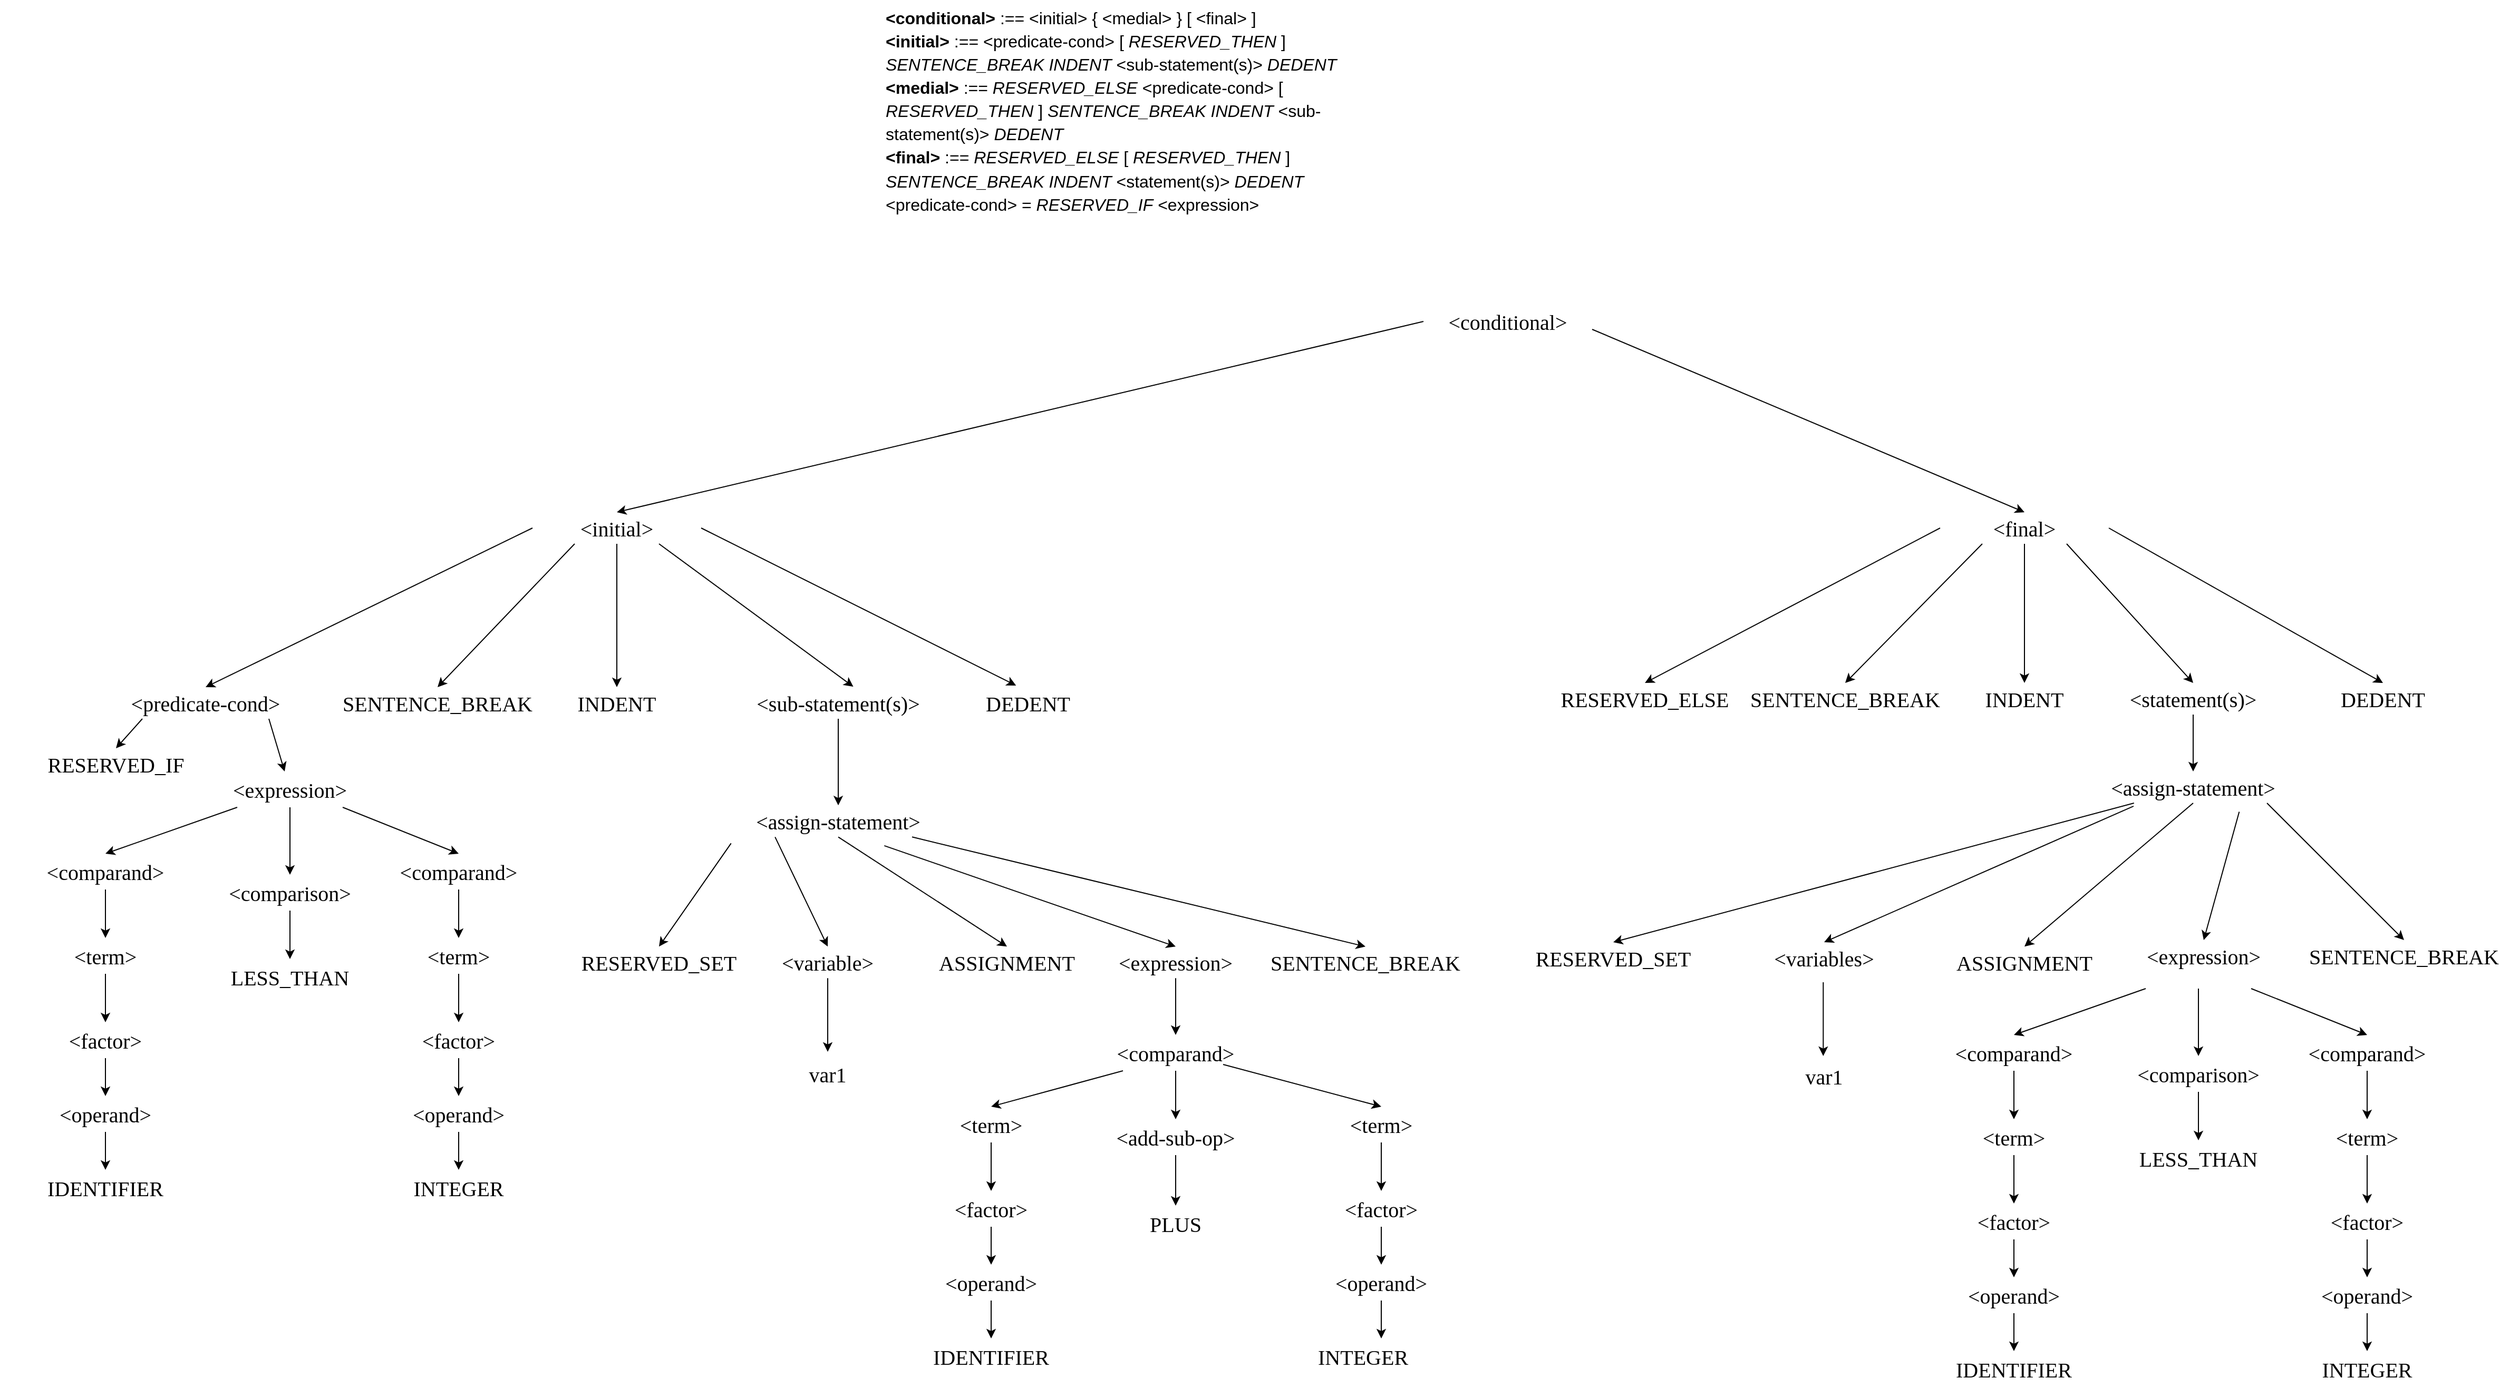 <mxfile version="22.1.21" type="github">
  <diagram name="Page-1" id="WEaogWOMoJxRNa3tFYCO">
    <mxGraphModel dx="2618" dy="819" grid="1" gridSize="10" guides="1" tooltips="1" connect="1" arrows="1" fold="1" page="1" pageScale="1" pageWidth="1169" pageHeight="827" math="0" shadow="0">
      <root>
        <mxCell id="0" />
        <mxCell id="1" parent="0" />
        <mxCell id="Kcy05sSw5dRX6cnOLowN-1" value="&lt;b style=&quot;font-weight:normal;&quot; id=&quot;docs-internal-guid-42f4c1cf-7fff-ffef-cff0-2908b1d1533a&quot;&gt;&lt;p dir=&quot;ltr&quot; style=&quot;line-height:1.38;margin-left: 36pt;margin-top:0pt;margin-bottom:0pt;&quot;&gt;&lt;span style=&quot;font-size: 12pt; font-family: Consolas, sans-serif; color: rgb(0, 0, 0); background-color: transparent; font-weight: 700; font-style: normal; font-variant: normal; text-decoration: none; vertical-align: baseline;&quot;&gt;&amp;lt;conditional&amp;gt;&lt;/span&gt;&lt;span style=&quot;font-size: 12pt; font-family: Consolas, sans-serif; color: rgb(0, 0, 0); background-color: transparent; font-weight: 400; font-style: normal; font-variant: normal; text-decoration: none; vertical-align: baseline;&quot;&gt; :== &amp;lt;initial&amp;gt; { &amp;lt;medial&amp;gt; } [ &amp;lt;final&amp;gt; ]&lt;/span&gt;&lt;/p&gt;&lt;p dir=&quot;ltr&quot; style=&quot;line-height:1.38;margin-left: 36pt;margin-top:0pt;margin-bottom:0pt;&quot;&gt;&lt;span style=&quot;font-size: 12pt; font-family: Consolas, sans-serif; color: rgb(0, 0, 0); background-color: transparent; font-weight: 700; font-style: normal; font-variant: normal; text-decoration: none; vertical-align: baseline;&quot;&gt;&amp;lt;initial&amp;gt;&lt;/span&gt;&lt;span style=&quot;font-size: 12pt; font-family: Consolas, sans-serif; color: rgb(0, 0, 0); background-color: transparent; font-weight: 400; font-style: normal; font-variant: normal; text-decoration: none; vertical-align: baseline;&quot;&gt; :== &amp;lt;predicate-cond&amp;gt; [ &lt;/span&gt;&lt;span style=&quot;font-size: 12pt; font-family: Consolas, sans-serif; color: rgb(0, 0, 0); background-color: transparent; font-weight: 400; font-style: italic; font-variant: normal; text-decoration: none; vertical-align: baseline;&quot;&gt;RESERVED_THEN &lt;/span&gt;&lt;span style=&quot;font-size: 12pt; font-family: Consolas, sans-serif; color: rgb(0, 0, 0); background-color: transparent; font-weight: 400; font-style: normal; font-variant: normal; text-decoration: none; vertical-align: baseline;&quot;&gt;] &lt;/span&gt;&lt;span style=&quot;font-size: 12pt; font-family: Consolas, sans-serif; color: rgb(0, 0, 0); background-color: transparent; font-weight: 400; font-style: italic; font-variant: normal; text-decoration: none; vertical-align: baseline;&quot;&gt;SENTENCE_BREAK&lt;/span&gt;&lt;span style=&quot;font-size: 12pt; font-family: Consolas, sans-serif; color: rgb(0, 0, 0); background-color: transparent; font-weight: 400; font-style: normal; font-variant: normal; text-decoration: none; vertical-align: baseline;&quot;&gt; &lt;/span&gt;&lt;span style=&quot;font-size: 12pt; font-family: Consolas, sans-serif; color: rgb(0, 0, 0); background-color: transparent; font-weight: 400; font-style: italic; font-variant: normal; text-decoration: none; vertical-align: baseline;&quot;&gt;INDENT&lt;/span&gt;&lt;span style=&quot;font-size: 12pt; font-family: Consolas, sans-serif; color: rgb(0, 0, 0); background-color: transparent; font-weight: 400; font-style: normal; font-variant: normal; text-decoration: none; vertical-align: baseline;&quot;&gt; &amp;lt;sub-statement(s)&amp;gt; &lt;/span&gt;&lt;span style=&quot;font-size: 12pt; font-family: Consolas, sans-serif; color: rgb(0, 0, 0); background-color: transparent; font-weight: 400; font-style: italic; font-variant: normal; text-decoration: none; vertical-align: baseline;&quot;&gt;DEDENT&lt;/span&gt;&lt;/p&gt;&lt;p dir=&quot;ltr&quot; style=&quot;line-height:1.38;margin-left: 36pt;margin-top:0pt;margin-bottom:0pt;&quot;&gt;&lt;span style=&quot;font-size: 12pt; font-family: Consolas, sans-serif; color: rgb(0, 0, 0); background-color: transparent; font-weight: 700; font-style: normal; font-variant: normal; text-decoration: none; vertical-align: baseline;&quot;&gt;&amp;lt;medial&amp;gt; &lt;/span&gt;&lt;span style=&quot;font-size: 12pt; font-family: Consolas, sans-serif; color: rgb(0, 0, 0); background-color: transparent; font-weight: 400; font-style: normal; font-variant: normal; text-decoration: none; vertical-align: baseline;&quot;&gt;:== &lt;/span&gt;&lt;span style=&quot;font-size: 12pt; font-family: Consolas, sans-serif; color: rgb(0, 0, 0); background-color: transparent; font-weight: 400; font-style: italic; font-variant: normal; text-decoration: none; vertical-align: baseline;&quot;&gt;RESERVED_ELSE&lt;/span&gt;&lt;span style=&quot;font-size: 12pt; font-family: Consolas, sans-serif; color: rgb(0, 0, 0); background-color: transparent; font-weight: 400; font-style: normal; font-variant: normal; text-decoration: none; vertical-align: baseline;&quot;&gt; &amp;lt;predicate-cond&amp;gt; [ &lt;/span&gt;&lt;span style=&quot;font-size: 12pt; font-family: Consolas, sans-serif; color: rgb(0, 0, 0); background-color: transparent; font-weight: 400; font-style: italic; font-variant: normal; text-decoration: none; vertical-align: baseline;&quot;&gt;RESERVED_THEN &lt;/span&gt;&lt;span style=&quot;font-size: 12pt; font-family: Consolas, sans-serif; color: rgb(0, 0, 0); background-color: transparent; font-weight: 400; font-style: normal; font-variant: normal; text-decoration: none; vertical-align: baseline;&quot;&gt;] &lt;/span&gt;&lt;span style=&quot;font-size: 12pt; font-family: Consolas, sans-serif; color: rgb(0, 0, 0); background-color: transparent; font-weight: 400; font-style: italic; font-variant: normal; text-decoration: none; vertical-align: baseline;&quot;&gt;SENTENCE_BREAK&lt;/span&gt;&lt;span style=&quot;font-size: 12pt; font-family: Consolas, sans-serif; color: rgb(0, 0, 0); background-color: transparent; font-weight: 400; font-style: normal; font-variant: normal; text-decoration: none; vertical-align: baseline;&quot;&gt; &lt;/span&gt;&lt;span style=&quot;font-size: 12pt; font-family: Consolas, sans-serif; color: rgb(0, 0, 0); background-color: transparent; font-weight: 400; font-style: italic; font-variant: normal; text-decoration: none; vertical-align: baseline;&quot;&gt;INDENT&lt;/span&gt;&lt;span style=&quot;font-size: 12pt; font-family: Consolas, sans-serif; color: rgb(0, 0, 0); background-color: transparent; font-weight: 400; font-style: normal; font-variant: normal; text-decoration: none; vertical-align: baseline;&quot;&gt; &amp;lt;sub-statement(s)&amp;gt; &lt;/span&gt;&lt;span style=&quot;font-size: 12pt; font-family: Consolas, sans-serif; color: rgb(0, 0, 0); background-color: transparent; font-weight: 400; font-style: italic; font-variant: normal; text-decoration: none; vertical-align: baseline;&quot;&gt;DEDENT&lt;/span&gt;&lt;/p&gt;&lt;p dir=&quot;ltr&quot; style=&quot;line-height:1.38;margin-left: 36pt;margin-top:0pt;margin-bottom:0pt;&quot;&gt;&lt;span style=&quot;font-size: 12pt; font-family: Consolas, sans-serif; color: rgb(0, 0, 0); background-color: transparent; font-weight: 700; font-style: normal; font-variant: normal; text-decoration: none; vertical-align: baseline;&quot;&gt;&amp;lt;final&amp;gt; &lt;/span&gt;&lt;span style=&quot;font-size: 12pt; font-family: Consolas, sans-serif; color: rgb(0, 0, 0); background-color: transparent; font-weight: 400; font-style: normal; font-variant: normal; text-decoration: none; vertical-align: baseline;&quot;&gt;:== &lt;/span&gt;&lt;span style=&quot;font-size: 12pt; font-family: Consolas, sans-serif; color: rgb(0, 0, 0); background-color: transparent; font-weight: 400; font-style: italic; font-variant: normal; text-decoration: none; vertical-align: baseline;&quot;&gt;RESERVED_ELSE&lt;/span&gt;&lt;span style=&quot;font-size: 12pt; font-family: Consolas, sans-serif; color: rgb(0, 0, 0); background-color: transparent; font-weight: 400; font-style: normal; font-variant: normal; text-decoration: none; vertical-align: baseline;&quot;&gt; [ &lt;/span&gt;&lt;span style=&quot;font-size: 12pt; font-family: Consolas, sans-serif; color: rgb(0, 0, 0); background-color: transparent; font-weight: 400; font-style: italic; font-variant: normal; text-decoration: none; vertical-align: baseline;&quot;&gt;RESERVED_THEN &lt;/span&gt;&lt;span style=&quot;font-size: 12pt; font-family: Consolas, sans-serif; color: rgb(0, 0, 0); background-color: transparent; font-weight: 400; font-style: normal; font-variant: normal; text-decoration: none; vertical-align: baseline;&quot;&gt;] &lt;/span&gt;&lt;span style=&quot;font-size: 12pt; font-family: Consolas, sans-serif; color: rgb(0, 0, 0); background-color: transparent; font-weight: 400; font-style: italic; font-variant: normal; text-decoration: none; vertical-align: baseline;&quot;&gt;SENTENCE_BREAK&lt;/span&gt;&lt;span style=&quot;font-size: 12pt; font-family: Consolas, sans-serif; color: rgb(0, 0, 0); background-color: transparent; font-weight: 400; font-style: normal; font-variant: normal; text-decoration: none; vertical-align: baseline;&quot;&gt; &lt;/span&gt;&lt;span style=&quot;font-size: 12pt; font-family: Consolas, sans-serif; color: rgb(0, 0, 0); background-color: transparent; font-weight: 400; font-style: italic; font-variant: normal; text-decoration: none; vertical-align: baseline;&quot;&gt;INDENT&lt;/span&gt;&lt;span style=&quot;font-size: 12pt; font-family: Consolas, sans-serif; color: rgb(0, 0, 0); background-color: transparent; font-weight: 400; font-style: normal; font-variant: normal; text-decoration: none; vertical-align: baseline;&quot;&gt; &amp;lt;statement(s)&amp;gt; &lt;/span&gt;&lt;span style=&quot;font-size: 12pt; font-family: Consolas, sans-serif; color: rgb(0, 0, 0); background-color: transparent; font-weight: 400; font-style: italic; font-variant: normal; text-decoration: none; vertical-align: baseline;&quot;&gt;DEDENT&lt;/span&gt;&lt;/p&gt;&lt;p dir=&quot;ltr&quot; style=&quot;line-height:1.38;margin-left: 36pt;margin-top:0pt;margin-bottom:0pt;&quot;&gt;&lt;span style=&quot;font-size: 12pt; font-family: Consolas, sans-serif; color: rgb(0, 0, 0); background-color: transparent; font-weight: 400; font-style: normal; font-variant: normal; text-decoration: none; vertical-align: baseline;&quot;&gt;&amp;lt;predicate-cond&amp;gt; = &lt;/span&gt;&lt;span style=&quot;font-size: 12pt; font-family: Consolas, sans-serif; color: rgb(0, 0, 0); background-color: transparent; font-weight: 400; font-style: italic; font-variant: normal; text-decoration: none; vertical-align: baseline;&quot;&gt;RESERVED_IF&lt;/span&gt;&lt;span style=&quot;font-size: 12pt; font-family: Consolas, sans-serif; color: rgb(0, 0, 0); background-color: transparent; font-weight: 400; font-style: normal; font-variant: normal; text-decoration: none; vertical-align: baseline;&quot;&gt; &amp;lt;expression&amp;gt;&lt;/span&gt;&lt;/p&gt;&lt;/b&gt;&lt;br class=&quot;Apple-interchange-newline&quot;&gt;" style="text;whiteSpace=wrap;html=1;" vertex="1" parent="1">
          <mxGeometry y="10" width="560" height="240" as="geometry" />
        </mxCell>
        <mxCell id="Kcy05sSw5dRX6cnOLowN-2" value="&lt;font style=&quot;font-size: 20px;&quot;&gt;&amp;lt;conditional&amp;gt;&lt;/font&gt;" style="text;html=1;strokeColor=none;fillColor=none;align=center;verticalAlign=middle;whiteSpace=wrap;rounded=0;fontFamily=Lucida Console;" vertex="1" parent="1">
          <mxGeometry x="560" y="300" width="160" height="30" as="geometry" />
        </mxCell>
        <mxCell id="Kcy05sSw5dRX6cnOLowN-3" value="&lt;font style=&quot;font-size: 20px;&quot;&gt;&amp;lt;initial&amp;gt;&lt;/font&gt;" style="text;html=1;strokeColor=none;fillColor=none;align=center;verticalAlign=middle;whiteSpace=wrap;rounded=0;fontFamily=Lucida Console;" vertex="1" parent="1">
          <mxGeometry x="-285" y="496" width="160" height="30" as="geometry" />
        </mxCell>
        <mxCell id="Kcy05sSw5dRX6cnOLowN-5" value="&lt;font style=&quot;font-size: 20px;&quot;&gt;&amp;lt;final&amp;gt;&lt;/font&gt;" style="text;html=1;strokeColor=none;fillColor=none;align=center;verticalAlign=middle;whiteSpace=wrap;rounded=0;fontFamily=Lucida Console;" vertex="1" parent="1">
          <mxGeometry x="1050" y="496" width="160" height="30" as="geometry" />
        </mxCell>
        <mxCell id="Kcy05sSw5dRX6cnOLowN-6" value="&lt;font style=&quot;font-size: 20px;&quot;&gt;RESERVED_ELSE&lt;/font&gt;" style="text;html=1;strokeColor=none;fillColor=none;align=center;verticalAlign=middle;whiteSpace=wrap;rounded=0;fontFamily=Lucida Console;" vertex="1" parent="1">
          <mxGeometry x="690" y="658" width="160" height="30" as="geometry" />
        </mxCell>
        <mxCell id="Kcy05sSw5dRX6cnOLowN-7" value="&lt;font style=&quot;font-size: 20px;&quot;&gt;SENTENCE_BREAK&lt;/font&gt;" style="text;html=1;strokeColor=none;fillColor=none;align=center;verticalAlign=middle;whiteSpace=wrap;rounded=0;fontFamily=Lucida Console;" vertex="1" parent="1">
          <mxGeometry x="880" y="658" width="160" height="30" as="geometry" />
        </mxCell>
        <mxCell id="Kcy05sSw5dRX6cnOLowN-8" value="&lt;font style=&quot;font-size: 20px;&quot;&gt;SENTENCE_BREAK&lt;/font&gt;" style="text;html=1;strokeColor=none;fillColor=none;align=center;verticalAlign=middle;whiteSpace=wrap;rounded=0;fontFamily=Lucida Console;" vertex="1" parent="1">
          <mxGeometry x="-455" y="662" width="160" height="30" as="geometry" />
        </mxCell>
        <mxCell id="Kcy05sSw5dRX6cnOLowN-9" value="&lt;font style=&quot;font-size: 20px;&quot;&gt;&amp;lt;statement(s)&amp;gt;&lt;/font&gt;" style="text;html=1;strokeColor=none;fillColor=none;align=center;verticalAlign=middle;whiteSpace=wrap;rounded=0;fontFamily=Lucida Console;" vertex="1" parent="1">
          <mxGeometry x="1210" y="658" width="160" height="30" as="geometry" />
        </mxCell>
        <mxCell id="Kcy05sSw5dRX6cnOLowN-10" value="&lt;font style=&quot;font-size: 20px;&quot;&gt;INDENT&lt;/font&gt;" style="text;html=1;strokeColor=none;fillColor=none;align=center;verticalAlign=middle;whiteSpace=wrap;rounded=0;fontFamily=Lucida Console;" vertex="1" parent="1">
          <mxGeometry x="1050" y="658" width="160" height="30" as="geometry" />
        </mxCell>
        <mxCell id="Kcy05sSw5dRX6cnOLowN-11" value="&lt;font style=&quot;font-size: 20px;&quot;&gt;DEDENT&lt;/font&gt;" style="text;html=1;strokeColor=none;fillColor=none;align=center;verticalAlign=middle;whiteSpace=wrap;rounded=0;fontFamily=Lucida Console;" vertex="1" parent="1">
          <mxGeometry x="1390" y="658" width="160" height="30" as="geometry" />
        </mxCell>
        <mxCell id="Kcy05sSw5dRX6cnOLowN-13" value="&lt;font style=&quot;font-size: 20px;&quot;&gt;&amp;lt;predicate-cond&amp;gt;&lt;/font&gt;" style="text;html=1;strokeColor=none;fillColor=none;align=center;verticalAlign=middle;whiteSpace=wrap;rounded=0;fontFamily=Lucida Console;" vertex="1" parent="1">
          <mxGeometry x="-715" y="662" width="240" height="30" as="geometry" />
        </mxCell>
        <mxCell id="Kcy05sSw5dRX6cnOLowN-14" value="&lt;font style=&quot;font-size: 20px;&quot;&gt;INDENT&lt;/font&gt;" style="text;html=1;strokeColor=none;fillColor=none;align=center;verticalAlign=middle;whiteSpace=wrap;rounded=0;fontFamily=Lucida Console;" vertex="1" parent="1">
          <mxGeometry x="-285" y="662" width="160" height="30" as="geometry" />
        </mxCell>
        <mxCell id="Kcy05sSw5dRX6cnOLowN-15" value="&lt;font style=&quot;font-size: 20px;&quot;&gt;&amp;lt;sub-statement(s)&amp;gt;&lt;/font&gt;" style="text;html=1;strokeColor=none;fillColor=none;align=center;verticalAlign=middle;whiteSpace=wrap;rounded=0;fontFamily=Lucida Console;" vertex="1" parent="1">
          <mxGeometry x="-105" y="662" width="220" height="30" as="geometry" />
        </mxCell>
        <mxCell id="Kcy05sSw5dRX6cnOLowN-16" value="&lt;font style=&quot;font-size: 20px;&quot;&gt;DEDENT&lt;/font&gt;" style="text;html=1;strokeColor=none;fillColor=none;align=center;verticalAlign=middle;whiteSpace=wrap;rounded=0;fontFamily=Lucida Console;" vertex="1" parent="1">
          <mxGeometry x="105" y="662" width="160" height="30" as="geometry" />
        </mxCell>
        <mxCell id="Kcy05sSw5dRX6cnOLowN-28" value="" style="endArrow=classic;html=1;rounded=0;exitX=0;exitY=0.5;exitDx=0;exitDy=0;entryX=0.5;entryY=0;entryDx=0;entryDy=0;" edge="1" parent="1" source="Kcy05sSw5dRX6cnOLowN-5" target="Kcy05sSw5dRX6cnOLowN-6">
          <mxGeometry width="50" height="50" relative="1" as="geometry">
            <mxPoint x="740" y="562" as="sourcePoint" />
            <mxPoint x="790" y="512" as="targetPoint" />
          </mxGeometry>
        </mxCell>
        <mxCell id="Kcy05sSw5dRX6cnOLowN-29" value="" style="endArrow=classic;html=1;rounded=0;exitX=0.25;exitY=1;exitDx=0;exitDy=0;entryX=0.5;entryY=0;entryDx=0;entryDy=0;" edge="1" parent="1" source="Kcy05sSw5dRX6cnOLowN-5" target="Kcy05sSw5dRX6cnOLowN-7">
          <mxGeometry width="50" height="50" relative="1" as="geometry">
            <mxPoint x="1099" y="527" as="sourcePoint" />
            <mxPoint x="780" y="668" as="targetPoint" />
          </mxGeometry>
        </mxCell>
        <mxCell id="Kcy05sSw5dRX6cnOLowN-30" value="" style="endArrow=classic;html=1;rounded=0;exitX=0.5;exitY=1;exitDx=0;exitDy=0;entryX=0.5;entryY=0;entryDx=0;entryDy=0;" edge="1" parent="1" source="Kcy05sSw5dRX6cnOLowN-5" target="Kcy05sSw5dRX6cnOLowN-10">
          <mxGeometry width="50" height="50" relative="1" as="geometry">
            <mxPoint x="1139" y="542" as="sourcePoint" />
            <mxPoint x="970" y="668" as="targetPoint" />
          </mxGeometry>
        </mxCell>
        <mxCell id="Kcy05sSw5dRX6cnOLowN-31" value="" style="endArrow=classic;html=1;rounded=0;exitX=0.75;exitY=1;exitDx=0;exitDy=0;entryX=0.5;entryY=0;entryDx=0;entryDy=0;" edge="1" parent="1" source="Kcy05sSw5dRX6cnOLowN-5" target="Kcy05sSw5dRX6cnOLowN-9">
          <mxGeometry width="50" height="50" relative="1" as="geometry">
            <mxPoint x="1179" y="542" as="sourcePoint" />
            <mxPoint x="1179" y="668" as="targetPoint" />
          </mxGeometry>
        </mxCell>
        <mxCell id="Kcy05sSw5dRX6cnOLowN-32" value="" style="endArrow=classic;html=1;rounded=0;exitX=1;exitY=0.5;exitDx=0;exitDy=0;entryX=0.5;entryY=0;entryDx=0;entryDy=0;" edge="1" parent="1" source="Kcy05sSw5dRX6cnOLowN-5" target="Kcy05sSw5dRX6cnOLowN-11">
          <mxGeometry width="50" height="50" relative="1" as="geometry">
            <mxPoint x="1219" y="542" as="sourcePoint" />
            <mxPoint x="1360" y="668" as="targetPoint" />
          </mxGeometry>
        </mxCell>
        <mxCell id="Kcy05sSw5dRX6cnOLowN-43" value="" style="endArrow=classic;html=1;rounded=0;exitX=0;exitY=0.5;exitDx=0;exitDy=0;entryX=0.5;entryY=0;entryDx=0;entryDy=0;" edge="1" parent="1" source="Kcy05sSw5dRX6cnOLowN-3" target="Kcy05sSw5dRX6cnOLowN-13">
          <mxGeometry width="50" height="50" relative="1" as="geometry">
            <mxPoint x="-315" y="507" as="sourcePoint" />
            <mxPoint x="-755" y="658" as="targetPoint" />
          </mxGeometry>
        </mxCell>
        <mxCell id="Kcy05sSw5dRX6cnOLowN-44" value="" style="endArrow=classic;html=1;rounded=0;exitX=0.25;exitY=1;exitDx=0;exitDy=0;entryX=0.5;entryY=0;entryDx=0;entryDy=0;" edge="1" parent="1" source="Kcy05sSw5dRX6cnOLowN-3" target="Kcy05sSw5dRX6cnOLowN-8">
          <mxGeometry width="50" height="50" relative="1" as="geometry">
            <mxPoint x="-305" y="521" as="sourcePoint" />
            <mxPoint x="-585" y="672" as="targetPoint" />
          </mxGeometry>
        </mxCell>
        <mxCell id="Kcy05sSw5dRX6cnOLowN-45" value="" style="endArrow=classic;html=1;rounded=0;exitX=0.5;exitY=1;exitDx=0;exitDy=0;entryX=0.5;entryY=0;entryDx=0;entryDy=0;" edge="1" parent="1" source="Kcy05sSw5dRX6cnOLowN-3" target="Kcy05sSw5dRX6cnOLowN-14">
          <mxGeometry width="50" height="50" relative="1" as="geometry">
            <mxPoint x="-265" y="536" as="sourcePoint" />
            <mxPoint x="-365" y="672" as="targetPoint" />
          </mxGeometry>
        </mxCell>
        <mxCell id="Kcy05sSw5dRX6cnOLowN-47" value="" style="endArrow=classic;html=1;rounded=0;exitX=0.75;exitY=1;exitDx=0;exitDy=0;entryX=0.565;entryY=-0.014;entryDx=0;entryDy=0;entryPerimeter=0;" edge="1" parent="1" source="Kcy05sSw5dRX6cnOLowN-3" target="Kcy05sSw5dRX6cnOLowN-15">
          <mxGeometry width="50" height="50" relative="1" as="geometry">
            <mxPoint x="-195" y="536" as="sourcePoint" />
            <mxPoint x="-195" y="672" as="targetPoint" />
          </mxGeometry>
        </mxCell>
        <mxCell id="Kcy05sSw5dRX6cnOLowN-48" value="" style="endArrow=classic;html=1;rounded=0;exitX=1;exitY=0.5;exitDx=0;exitDy=0;entryX=0.429;entryY=-0.052;entryDx=0;entryDy=0;entryPerimeter=0;" edge="1" parent="1" source="Kcy05sSw5dRX6cnOLowN-3" target="Kcy05sSw5dRX6cnOLowN-16">
          <mxGeometry width="50" height="50" relative="1" as="geometry">
            <mxPoint x="-155" y="536" as="sourcePoint" />
            <mxPoint x="29" y="672" as="targetPoint" />
          </mxGeometry>
        </mxCell>
        <mxCell id="Kcy05sSw5dRX6cnOLowN-49" value="" style="endArrow=classic;html=1;rounded=0;exitX=0;exitY=0.5;exitDx=0;exitDy=0;entryX=0.5;entryY=0;entryDx=0;entryDy=0;" edge="1" parent="1" source="Kcy05sSw5dRX6cnOLowN-2" target="Kcy05sSw5dRX6cnOLowN-3">
          <mxGeometry width="50" height="50" relative="1" as="geometry">
            <mxPoint x="-380" y="439" as="sourcePoint" />
            <mxPoint x="-81" y="588" as="targetPoint" />
          </mxGeometry>
        </mxCell>
        <mxCell id="Kcy05sSw5dRX6cnOLowN-51" value="" style="endArrow=classic;html=1;rounded=0;exitX=1;exitY=0.75;exitDx=0;exitDy=0;entryX=0.5;entryY=0;entryDx=0;entryDy=0;" edge="1" parent="1" source="Kcy05sSw5dRX6cnOLowN-2" target="Kcy05sSw5dRX6cnOLowN-5">
          <mxGeometry width="50" height="50" relative="1" as="geometry">
            <mxPoint x="650" y="340" as="sourcePoint" />
            <mxPoint x="650" y="424" as="targetPoint" />
          </mxGeometry>
        </mxCell>
        <mxCell id="Kcy05sSw5dRX6cnOLowN-52" value="" style="endArrow=classic;html=1;rounded=0;exitX=0.75;exitY=1;exitDx=0;exitDy=0;" edge="1" parent="1" source="Kcy05sSw5dRX6cnOLowN-13" target="Kcy05sSw5dRX6cnOLowN-53">
          <mxGeometry width="50" height="50" relative="1" as="geometry">
            <mxPoint x="-505" y="740" as="sourcePoint" />
            <mxPoint x="-595" y="810" as="targetPoint" />
          </mxGeometry>
        </mxCell>
        <mxCell id="Kcy05sSw5dRX6cnOLowN-53" value="&lt;font style=&quot;font-size: 20px;&quot;&gt;&amp;lt;expression&amp;gt;&lt;/font&gt;" style="text;html=1;strokeColor=none;fillColor=none;align=center;verticalAlign=middle;whiteSpace=wrap;rounded=0;fontFamily=Lucida Console;" vertex="1" parent="1">
          <mxGeometry x="-615" y="742" width="200" height="34" as="geometry" />
        </mxCell>
        <mxCell id="Kcy05sSw5dRX6cnOLowN-54" value="&lt;font style=&quot;font-size: 20px;&quot;&gt;RESERVED_IF&lt;/font&gt;" style="text;html=1;strokeColor=none;fillColor=none;align=center;verticalAlign=middle;whiteSpace=wrap;rounded=0;fontFamily=Lucida Console;" vertex="1" parent="1">
          <mxGeometry x="-755" y="720" width="150" height="30" as="geometry" />
        </mxCell>
        <mxCell id="Kcy05sSw5dRX6cnOLowN-55" value="" style="endArrow=classic;html=1;rounded=0;exitX=0.25;exitY=1;exitDx=0;exitDy=0;entryX=0.5;entryY=0;entryDx=0;entryDy=0;" edge="1" parent="1" source="Kcy05sSw5dRX6cnOLowN-13" target="Kcy05sSw5dRX6cnOLowN-54">
          <mxGeometry width="50" height="50" relative="1" as="geometry">
            <mxPoint x="-585" y="702" as="sourcePoint" />
            <mxPoint x="-465" y="816" as="targetPoint" />
          </mxGeometry>
        </mxCell>
        <mxCell id="Kcy05sSw5dRX6cnOLowN-62" value="" style="endArrow=classic;html=1;rounded=0;exitX=0.5;exitY=1;exitDx=0;exitDy=0;entryX=0.5;entryY=0;entryDx=0;entryDy=0;" edge="1" parent="1" source="Kcy05sSw5dRX6cnOLowN-9" target="Kcy05sSw5dRX6cnOLowN-63">
          <mxGeometry width="50" height="50" relative="1" as="geometry">
            <mxPoint x="1250" y="751" as="sourcePoint" />
            <mxPoint x="1290" y="776" as="targetPoint" />
          </mxGeometry>
        </mxCell>
        <mxCell id="Kcy05sSw5dRX6cnOLowN-63" value="&lt;font style=&quot;font-size: 20px;&quot;&gt;&amp;lt;assign-statement&amp;gt;&lt;/font&gt;" style="text;html=1;strokeColor=none;fillColor=none;align=center;verticalAlign=middle;whiteSpace=wrap;rounded=0;fontFamily=Lucida Console;" vertex="1" parent="1">
          <mxGeometry x="1150" y="742" width="280" height="30" as="geometry" />
        </mxCell>
        <mxCell id="Kcy05sSw5dRX6cnOLowN-71" value="&lt;font style=&quot;font-size: 20px;&quot;&gt;&amp;lt;variables&amp;gt;&lt;/font&gt;" style="text;html=1;strokeColor=none;fillColor=none;align=center;verticalAlign=middle;whiteSpace=wrap;rounded=0;fontFamily=Lucida Console;" vertex="1" parent="1">
          <mxGeometry x="860" y="904" width="160" height="30" as="geometry" />
        </mxCell>
        <mxCell id="Kcy05sSw5dRX6cnOLowN-73" value="&lt;font style=&quot;font-size: 20px;&quot;&gt;RESERVED_SET&lt;/font&gt;" style="text;html=1;strokeColor=none;fillColor=none;align=center;verticalAlign=middle;whiteSpace=wrap;rounded=0;fontFamily=Lucida Console;" vertex="1" parent="1">
          <mxGeometry x="660" y="904" width="160" height="30" as="geometry" />
        </mxCell>
        <mxCell id="Kcy05sSw5dRX6cnOLowN-75" value="" style="endArrow=classic;html=1;rounded=0;entryX=0.5;entryY=0;entryDx=0;entryDy=0;" edge="1" parent="1" source="Kcy05sSw5dRX6cnOLowN-63" target="Kcy05sSw5dRX6cnOLowN-73">
          <mxGeometry width="50" height="50" relative="1" as="geometry">
            <mxPoint x="1340" y="812" as="sourcePoint" />
            <mxPoint x="1350" y="886" as="targetPoint" />
          </mxGeometry>
        </mxCell>
        <mxCell id="Kcy05sSw5dRX6cnOLowN-81" value="" style="endArrow=classic;html=1;rounded=0;exitX=0.75;exitY=1;exitDx=0;exitDy=0;entryX=0.5;entryY=0;entryDx=0;entryDy=0;" edge="1" parent="1" source="Kcy05sSw5dRX6cnOLowN-53" target="Kcy05sSw5dRX6cnOLowN-83">
          <mxGeometry width="50" height="50" relative="1" as="geometry">
            <mxPoint x="-515" y="870" as="sourcePoint" />
            <mxPoint x="-515" y="910" as="targetPoint" />
          </mxGeometry>
        </mxCell>
        <mxCell id="Kcy05sSw5dRX6cnOLowN-82" value="" style="endArrow=classic;html=1;rounded=0;exitX=0.5;exitY=1;exitDx=0;exitDy=0;entryX=0.5;entryY=0;entryDx=0;entryDy=0;" edge="1" parent="1" source="Kcy05sSw5dRX6cnOLowN-83" target="Kcy05sSw5dRX6cnOLowN-84">
          <mxGeometry width="50" height="50" relative="1" as="geometry">
            <mxPoint x="-355.77" y="944" as="sourcePoint" />
            <mxPoint x="-355.77" y="1018" as="targetPoint" />
          </mxGeometry>
        </mxCell>
        <mxCell id="Kcy05sSw5dRX6cnOLowN-83" value="&lt;font style=&quot;font-size: 20px;&quot;&gt;&amp;lt;comparand&amp;gt;&lt;/font&gt;" style="text;html=1;strokeColor=none;fillColor=none;align=center;verticalAlign=middle;whiteSpace=wrap;rounded=0;fontFamily=Lucida Console;" vertex="1" parent="1">
          <mxGeometry x="-455" y="820" width="200" height="34" as="geometry" />
        </mxCell>
        <mxCell id="Kcy05sSw5dRX6cnOLowN-84" value="&lt;font style=&quot;font-size: 20px;&quot;&gt;&amp;lt;term&amp;gt;&lt;/font&gt;" style="text;html=1;strokeColor=none;fillColor=none;align=center;verticalAlign=middle;whiteSpace=wrap;rounded=0;fontFamily=Lucida Console;" vertex="1" parent="1">
          <mxGeometry x="-455" y="900" width="200" height="34" as="geometry" />
        </mxCell>
        <mxCell id="Kcy05sSw5dRX6cnOLowN-85" value="&lt;font style=&quot;font-size: 20px;&quot;&gt;&amp;lt;factor&amp;gt;&lt;/font&gt;" style="text;html=1;strokeColor=none;fillColor=none;align=center;verticalAlign=middle;whiteSpace=wrap;rounded=0;fontFamily=Lucida Console;" vertex="1" parent="1">
          <mxGeometry x="-455" y="980" width="200" height="34" as="geometry" />
        </mxCell>
        <mxCell id="Kcy05sSw5dRX6cnOLowN-86" value="&lt;font style=&quot;font-size: 20px;&quot;&gt;&amp;lt;operand&amp;gt;&lt;/font&gt;" style="text;html=1;strokeColor=none;fillColor=none;align=center;verticalAlign=middle;whiteSpace=wrap;rounded=0;fontFamily=Lucida Console;" vertex="1" parent="1">
          <mxGeometry x="-455" y="1050" width="200" height="34" as="geometry" />
        </mxCell>
        <mxCell id="Kcy05sSw5dRX6cnOLowN-87" value="&lt;font style=&quot;font-size: 20px;&quot;&gt;INTEGER&lt;/font&gt;" style="text;html=1;strokeColor=none;fillColor=none;align=center;verticalAlign=middle;whiteSpace=wrap;rounded=0;fontFamily=Lucida Console;" vertex="1" parent="1">
          <mxGeometry x="-455" y="1120" width="200" height="34" as="geometry" />
        </mxCell>
        <mxCell id="Kcy05sSw5dRX6cnOLowN-90" value="" style="endArrow=classic;html=1;rounded=0;entryX=0.5;entryY=0;entryDx=0;entryDy=0;exitX=0.5;exitY=1;exitDx=0;exitDy=0;" edge="1" parent="1" source="Kcy05sSw5dRX6cnOLowN-84" target="Kcy05sSw5dRX6cnOLowN-85">
          <mxGeometry width="50" height="50" relative="1" as="geometry">
            <mxPoint x="-245" y="910" as="sourcePoint" />
            <mxPoint x="-245" y="1096" as="targetPoint" />
          </mxGeometry>
        </mxCell>
        <mxCell id="Kcy05sSw5dRX6cnOLowN-91" value="" style="endArrow=classic;html=1;rounded=0;exitX=0.5;exitY=1;exitDx=0;exitDy=0;entryX=0.5;entryY=0;entryDx=0;entryDy=0;" edge="1" parent="1" source="Kcy05sSw5dRX6cnOLowN-85" target="Kcy05sSw5dRX6cnOLowN-86">
          <mxGeometry width="50" height="50" relative="1" as="geometry">
            <mxPoint x="-345" y="1064" as="sourcePoint" />
            <mxPoint x="-345" y="1130" as="targetPoint" />
          </mxGeometry>
        </mxCell>
        <mxCell id="Kcy05sSw5dRX6cnOLowN-92" value="" style="endArrow=classic;html=1;rounded=0;exitX=0.5;exitY=1;exitDx=0;exitDy=0;" edge="1" parent="1" source="Kcy05sSw5dRX6cnOLowN-86" target="Kcy05sSw5dRX6cnOLowN-87">
          <mxGeometry width="50" height="50" relative="1" as="geometry">
            <mxPoint x="-345" y="1164" as="sourcePoint" />
            <mxPoint x="-345" y="1220" as="targetPoint" />
          </mxGeometry>
        </mxCell>
        <mxCell id="Kcy05sSw5dRX6cnOLowN-104" value="" style="endArrow=classic;html=1;rounded=0;exitX=0.5;exitY=1;exitDx=0;exitDy=0;entryX=0.5;entryY=0;entryDx=0;entryDy=0;" edge="1" parent="1" source="Kcy05sSw5dRX6cnOLowN-105" target="Kcy05sSw5dRX6cnOLowN-106">
          <mxGeometry width="50" height="50" relative="1" as="geometry">
            <mxPoint x="-690.77" y="944" as="sourcePoint" />
            <mxPoint x="-690.77" y="1018" as="targetPoint" />
          </mxGeometry>
        </mxCell>
        <mxCell id="Kcy05sSw5dRX6cnOLowN-105" value="&lt;font style=&quot;font-size: 20px;&quot;&gt;&amp;lt;comparand&amp;gt;&lt;/font&gt;" style="text;html=1;strokeColor=none;fillColor=none;align=center;verticalAlign=middle;whiteSpace=wrap;rounded=0;fontFamily=Lucida Console;" vertex="1" parent="1">
          <mxGeometry x="-790" y="820" width="200" height="34" as="geometry" />
        </mxCell>
        <mxCell id="Kcy05sSw5dRX6cnOLowN-106" value="&lt;font style=&quot;font-size: 20px;&quot;&gt;&amp;lt;term&amp;gt;&lt;/font&gt;" style="text;html=1;strokeColor=none;fillColor=none;align=center;verticalAlign=middle;whiteSpace=wrap;rounded=0;fontFamily=Lucida Console;" vertex="1" parent="1">
          <mxGeometry x="-790" y="900" width="200" height="34" as="geometry" />
        </mxCell>
        <mxCell id="Kcy05sSw5dRX6cnOLowN-107" value="&lt;font style=&quot;font-size: 20px;&quot;&gt;&amp;lt;factor&amp;gt;&lt;/font&gt;" style="text;html=1;strokeColor=none;fillColor=none;align=center;verticalAlign=middle;whiteSpace=wrap;rounded=0;fontFamily=Lucida Console;" vertex="1" parent="1">
          <mxGeometry x="-790" y="980" width="200" height="34" as="geometry" />
        </mxCell>
        <mxCell id="Kcy05sSw5dRX6cnOLowN-108" value="&lt;font style=&quot;font-size: 20px;&quot;&gt;&amp;lt;operand&amp;gt;&lt;/font&gt;" style="text;html=1;strokeColor=none;fillColor=none;align=center;verticalAlign=middle;whiteSpace=wrap;rounded=0;fontFamily=Lucida Console;" vertex="1" parent="1">
          <mxGeometry x="-790" y="1050" width="200" height="34" as="geometry" />
        </mxCell>
        <mxCell id="Kcy05sSw5dRX6cnOLowN-109" value="&lt;font style=&quot;font-size: 20px;&quot;&gt;IDENTIFIER&lt;/font&gt;" style="text;html=1;strokeColor=none;fillColor=none;align=center;verticalAlign=middle;whiteSpace=wrap;rounded=0;fontFamily=Lucida Console;" vertex="1" parent="1">
          <mxGeometry x="-790" y="1120" width="200" height="34" as="geometry" />
        </mxCell>
        <mxCell id="Kcy05sSw5dRX6cnOLowN-110" value="" style="endArrow=classic;html=1;rounded=0;entryX=0.5;entryY=0;entryDx=0;entryDy=0;exitX=0.5;exitY=1;exitDx=0;exitDy=0;" edge="1" parent="1" source="Kcy05sSw5dRX6cnOLowN-106" target="Kcy05sSw5dRX6cnOLowN-107">
          <mxGeometry width="50" height="50" relative="1" as="geometry">
            <mxPoint x="-580" y="910" as="sourcePoint" />
            <mxPoint x="-580" y="1096" as="targetPoint" />
          </mxGeometry>
        </mxCell>
        <mxCell id="Kcy05sSw5dRX6cnOLowN-111" value="" style="endArrow=classic;html=1;rounded=0;exitX=0.5;exitY=1;exitDx=0;exitDy=0;entryX=0.5;entryY=0;entryDx=0;entryDy=0;" edge="1" parent="1" source="Kcy05sSw5dRX6cnOLowN-107" target="Kcy05sSw5dRX6cnOLowN-108">
          <mxGeometry width="50" height="50" relative="1" as="geometry">
            <mxPoint x="-680" y="1064" as="sourcePoint" />
            <mxPoint x="-680" y="1130" as="targetPoint" />
          </mxGeometry>
        </mxCell>
        <mxCell id="Kcy05sSw5dRX6cnOLowN-112" value="" style="endArrow=classic;html=1;rounded=0;exitX=0.5;exitY=1;exitDx=0;exitDy=0;" edge="1" parent="1" source="Kcy05sSw5dRX6cnOLowN-108" target="Kcy05sSw5dRX6cnOLowN-109">
          <mxGeometry width="50" height="50" relative="1" as="geometry">
            <mxPoint x="-680" y="1164" as="sourcePoint" />
            <mxPoint x="-680" y="1220" as="targetPoint" />
          </mxGeometry>
        </mxCell>
        <mxCell id="Kcy05sSw5dRX6cnOLowN-113" value="" style="endArrow=classic;html=1;rounded=0;exitX=0.25;exitY=1;exitDx=0;exitDy=0;entryX=0.5;entryY=0;entryDx=0;entryDy=0;" edge="1" parent="1" source="Kcy05sSw5dRX6cnOLowN-53" target="Kcy05sSw5dRX6cnOLowN-105">
          <mxGeometry width="50" height="50" relative="1" as="geometry">
            <mxPoint x="-455" y="786" as="sourcePoint" />
            <mxPoint x="-349" y="840" as="targetPoint" />
          </mxGeometry>
        </mxCell>
        <mxCell id="Kcy05sSw5dRX6cnOLowN-114" value="&lt;font style=&quot;font-size: 20px;&quot;&gt;&amp;lt;comparison&amp;gt;&lt;/font&gt;" style="text;html=1;strokeColor=none;fillColor=none;align=center;verticalAlign=middle;whiteSpace=wrap;rounded=0;fontFamily=Lucida Console;" vertex="1" parent="1">
          <mxGeometry x="-615" y="840" width="200" height="34" as="geometry" />
        </mxCell>
        <mxCell id="Kcy05sSw5dRX6cnOLowN-115" value="" style="endArrow=classic;html=1;rounded=0;exitX=0.5;exitY=1;exitDx=0;exitDy=0;" edge="1" parent="1" source="Kcy05sSw5dRX6cnOLowN-114">
          <mxGeometry width="50" height="50" relative="1" as="geometry">
            <mxPoint x="-475" y="910" as="sourcePoint" />
            <mxPoint x="-515" y="920" as="targetPoint" />
          </mxGeometry>
        </mxCell>
        <mxCell id="Kcy05sSw5dRX6cnOLowN-116" value="&lt;font style=&quot;font-size: 20px;&quot;&gt;LESS_THAN&lt;/font&gt;" style="text;html=1;strokeColor=none;fillColor=none;align=center;verticalAlign=middle;whiteSpace=wrap;rounded=0;fontFamily=Lucida Console;" vertex="1" parent="1">
          <mxGeometry x="-615" y="920" width="200" height="34" as="geometry" />
        </mxCell>
        <mxCell id="Kcy05sSw5dRX6cnOLowN-117" value="" style="endArrow=classic;html=1;rounded=0;exitX=0.5;exitY=1;exitDx=0;exitDy=0;entryX=0.5;entryY=0;entryDx=0;entryDy=0;" edge="1" parent="1" source="Kcy05sSw5dRX6cnOLowN-53" target="Kcy05sSw5dRX6cnOLowN-114">
          <mxGeometry width="50" height="50" relative="1" as="geometry">
            <mxPoint x="-505" y="884" as="sourcePoint" />
            <mxPoint x="-505" y="930" as="targetPoint" />
          </mxGeometry>
        </mxCell>
        <mxCell id="Kcy05sSw5dRX6cnOLowN-145" value="" style="endArrow=classic;html=1;rounded=0;entryX=0.5;entryY=0;entryDx=0;entryDy=0;exitX=0.298;exitY=1.098;exitDx=0;exitDy=0;exitPerimeter=0;" edge="1" parent="1" source="Kcy05sSw5dRX6cnOLowN-63" target="Kcy05sSw5dRX6cnOLowN-71">
          <mxGeometry width="50" height="50" relative="1" as="geometry">
            <mxPoint x="1190" y="780" as="sourcePoint" />
            <mxPoint x="1160" y="853" as="targetPoint" />
          </mxGeometry>
        </mxCell>
        <mxCell id="Kcy05sSw5dRX6cnOLowN-146" value="&lt;font style=&quot;font-size: 20px;&quot;&gt;SENTENCE_BREAK&lt;/font&gt;" style="text;html=1;strokeColor=none;fillColor=none;align=center;verticalAlign=middle;whiteSpace=wrap;rounded=0;fontFamily=Lucida Console;" vertex="1" parent="1">
          <mxGeometry x="1410" y="902" width="160" height="30" as="geometry" />
        </mxCell>
        <mxCell id="Kcy05sSw5dRX6cnOLowN-147" value="" style="endArrow=classic;html=1;rounded=0;exitX=0.75;exitY=1;exitDx=0;exitDy=0;entryX=0.5;entryY=0;entryDx=0;entryDy=0;" edge="1" parent="1" source="Kcy05sSw5dRX6cnOLowN-63" target="Kcy05sSw5dRX6cnOLowN-146">
          <mxGeometry width="50" height="50" relative="1" as="geometry">
            <mxPoint x="1230" y="782" as="sourcePoint" />
            <mxPoint x="1130" y="853" as="targetPoint" />
          </mxGeometry>
        </mxCell>
        <mxCell id="Kcy05sSw5dRX6cnOLowN-148" value="&lt;font style=&quot;font-size: 20px;&quot;&gt;ASSIGNMENT&lt;/font&gt;" style="text;html=1;strokeColor=none;fillColor=none;align=center;verticalAlign=middle;whiteSpace=wrap;rounded=0;fontFamily=Lucida Console;" vertex="1" parent="1">
          <mxGeometry x="1050" y="908.17" width="160" height="30" as="geometry" />
        </mxCell>
        <mxCell id="Kcy05sSw5dRX6cnOLowN-149" value="&lt;font style=&quot;font-size: 20px;&quot;&gt;&amp;lt;expression&amp;gt;&lt;/font&gt;" style="text;html=1;strokeColor=none;fillColor=none;align=center;verticalAlign=middle;whiteSpace=wrap;rounded=0;fontFamily=Lucida Console;" vertex="1" parent="1">
          <mxGeometry x="1220" y="902" width="160" height="30" as="geometry" />
        </mxCell>
        <mxCell id="Kcy05sSw5dRX6cnOLowN-150" value="" style="endArrow=classic;html=1;rounded=0;entryX=0.5;entryY=0;entryDx=0;entryDy=0;exitX=0.5;exitY=1;exitDx=0;exitDy=0;" edge="1" parent="1" source="Kcy05sSw5dRX6cnOLowN-63" target="Kcy05sSw5dRX6cnOLowN-148">
          <mxGeometry width="50" height="50" relative="1" as="geometry">
            <mxPoint x="1230" y="782" as="sourcePoint" />
            <mxPoint x="930" y="860" as="targetPoint" />
          </mxGeometry>
        </mxCell>
        <mxCell id="Kcy05sSw5dRX6cnOLowN-151" value="" style="endArrow=classic;html=1;rounded=0;entryX=0.5;entryY=0;entryDx=0;entryDy=0;exitX=0.656;exitY=1.276;exitDx=0;exitDy=0;exitPerimeter=0;" edge="1" parent="1" source="Kcy05sSw5dRX6cnOLowN-63" target="Kcy05sSw5dRX6cnOLowN-149">
          <mxGeometry width="50" height="50" relative="1" as="geometry">
            <mxPoint x="1300" y="782" as="sourcePoint" />
            <mxPoint x="1120" y="860" as="targetPoint" />
          </mxGeometry>
        </mxCell>
        <mxCell id="Kcy05sSw5dRX6cnOLowN-152" value="&lt;font style=&quot;font-size: 20px;&quot;&gt;&amp;lt;assign-statement&amp;gt;&lt;/font&gt;" style="text;html=1;strokeColor=none;fillColor=none;align=center;verticalAlign=middle;whiteSpace=wrap;rounded=0;fontFamily=Lucida Console;" vertex="1" parent="1">
          <mxGeometry x="-135" y="774.17" width="280" height="30" as="geometry" />
        </mxCell>
        <mxCell id="Kcy05sSw5dRX6cnOLowN-153" value="&lt;font style=&quot;font-size: 20px;&quot;&gt;&amp;lt;variable&amp;gt;&lt;/font&gt;" style="text;html=1;strokeColor=none;fillColor=none;align=center;verticalAlign=middle;whiteSpace=wrap;rounded=0;fontFamily=Lucida Console;" vertex="1" parent="1">
          <mxGeometry x="-85" y="908.17" width="160" height="30" as="geometry" />
        </mxCell>
        <mxCell id="Kcy05sSw5dRX6cnOLowN-154" value="&lt;font style=&quot;font-size: 20px;&quot;&gt;RESERVED_SET&lt;/font&gt;" style="text;html=1;strokeColor=none;fillColor=none;align=center;verticalAlign=middle;whiteSpace=wrap;rounded=0;fontFamily=Lucida Console;" vertex="1" parent="1">
          <mxGeometry x="-245" y="908.17" width="160" height="30" as="geometry" />
        </mxCell>
        <mxCell id="Kcy05sSw5dRX6cnOLowN-155" value="" style="endArrow=classic;html=1;rounded=0;entryX=0.5;entryY=0;entryDx=0;entryDy=0;exitX=0.137;exitY=1.2;exitDx=0;exitDy=0;exitPerimeter=0;" edge="1" parent="1" source="Kcy05sSw5dRX6cnOLowN-152" target="Kcy05sSw5dRX6cnOLowN-154">
          <mxGeometry width="50" height="50" relative="1" as="geometry">
            <mxPoint x="755" y="840.17" as="sourcePoint" />
            <mxPoint x="765" y="914.17" as="targetPoint" />
          </mxGeometry>
        </mxCell>
        <mxCell id="Kcy05sSw5dRX6cnOLowN-156" value="" style="endArrow=classic;html=1;rounded=0;entryX=0.5;entryY=0;entryDx=0;entryDy=0;exitX=0.286;exitY=1;exitDx=0;exitDy=0;exitPerimeter=0;" edge="1" parent="1" source="Kcy05sSw5dRX6cnOLowN-152" target="Kcy05sSw5dRX6cnOLowN-153">
          <mxGeometry width="50" height="50" relative="1" as="geometry">
            <mxPoint x="-45" y="814.17" as="sourcePoint" />
            <mxPoint x="575" y="881.17" as="targetPoint" />
          </mxGeometry>
        </mxCell>
        <mxCell id="Kcy05sSw5dRX6cnOLowN-157" value="&lt;font style=&quot;font-size: 20px;&quot;&gt;SENTENCE_BREAK&lt;/font&gt;" style="text;html=1;strokeColor=none;fillColor=none;align=center;verticalAlign=middle;whiteSpace=wrap;rounded=0;fontFamily=Lucida Console;" vertex="1" parent="1">
          <mxGeometry x="425" y="908.17" width="160" height="30" as="geometry" />
        </mxCell>
        <mxCell id="Kcy05sSw5dRX6cnOLowN-158" value="" style="endArrow=classic;html=1;rounded=0;exitX=0.75;exitY=1;exitDx=0;exitDy=0;entryX=0.5;entryY=0;entryDx=0;entryDy=0;" edge="1" parent="1" source="Kcy05sSw5dRX6cnOLowN-152" target="Kcy05sSw5dRX6cnOLowN-157">
          <mxGeometry width="50" height="50" relative="1" as="geometry">
            <mxPoint x="645" y="810.17" as="sourcePoint" />
            <mxPoint x="545" y="881.17" as="targetPoint" />
          </mxGeometry>
        </mxCell>
        <mxCell id="Kcy05sSw5dRX6cnOLowN-159" value="&lt;font style=&quot;font-size: 20px;&quot;&gt;ASSIGNMENT&lt;/font&gt;" style="text;html=1;strokeColor=none;fillColor=none;align=center;verticalAlign=middle;whiteSpace=wrap;rounded=0;fontFamily=Lucida Console;" vertex="1" parent="1">
          <mxGeometry x="85" y="908.17" width="160" height="30" as="geometry" />
        </mxCell>
        <mxCell id="Kcy05sSw5dRX6cnOLowN-160" value="&lt;font style=&quot;font-size: 20px;&quot;&gt;&amp;lt;expression&amp;gt;&lt;/font&gt;" style="text;html=1;strokeColor=none;fillColor=none;align=center;verticalAlign=middle;whiteSpace=wrap;rounded=0;fontFamily=Lucida Console;" vertex="1" parent="1">
          <mxGeometry x="245" y="908.17" width="160" height="30" as="geometry" />
        </mxCell>
        <mxCell id="Kcy05sSw5dRX6cnOLowN-161" value="" style="endArrow=classic;html=1;rounded=0;entryX=0.5;entryY=0;entryDx=0;entryDy=0;exitX=0.5;exitY=1;exitDx=0;exitDy=0;" edge="1" parent="1" source="Kcy05sSw5dRX6cnOLowN-152" target="Kcy05sSw5dRX6cnOLowN-159">
          <mxGeometry width="50" height="50" relative="1" as="geometry">
            <mxPoint x="645" y="810.17" as="sourcePoint" />
            <mxPoint x="345" y="888.17" as="targetPoint" />
          </mxGeometry>
        </mxCell>
        <mxCell id="Kcy05sSw5dRX6cnOLowN-162" value="" style="endArrow=classic;html=1;rounded=0;entryX=0.5;entryY=0;entryDx=0;entryDy=0;exitX=0.656;exitY=1.276;exitDx=0;exitDy=0;exitPerimeter=0;" edge="1" parent="1" source="Kcy05sSw5dRX6cnOLowN-152" target="Kcy05sSw5dRX6cnOLowN-160">
          <mxGeometry width="50" height="50" relative="1" as="geometry">
            <mxPoint x="715" y="810.17" as="sourcePoint" />
            <mxPoint x="535" y="888.17" as="targetPoint" />
          </mxGeometry>
        </mxCell>
        <mxCell id="Kcy05sSw5dRX6cnOLowN-163" style="edgeStyle=orthogonalEdgeStyle;rounded=0;orthogonalLoop=1;jettySize=auto;html=1;exitX=0.5;exitY=1;exitDx=0;exitDy=0;" edge="1" parent="1" source="Kcy05sSw5dRX6cnOLowN-159" target="Kcy05sSw5dRX6cnOLowN-159">
          <mxGeometry relative="1" as="geometry" />
        </mxCell>
        <mxCell id="Kcy05sSw5dRX6cnOLowN-164" style="edgeStyle=orthogonalEdgeStyle;rounded=0;orthogonalLoop=1;jettySize=auto;html=1;exitX=0.5;exitY=1;exitDx=0;exitDy=0;" edge="1" parent="1" source="Kcy05sSw5dRX6cnOLowN-153" target="Kcy05sSw5dRX6cnOLowN-153">
          <mxGeometry relative="1" as="geometry" />
        </mxCell>
        <mxCell id="Kcy05sSw5dRX6cnOLowN-166" value="" style="endArrow=classic;html=1;rounded=0;entryX=0.5;entryY=0;entryDx=0;entryDy=0;exitX=0.5;exitY=1;exitDx=0;exitDy=0;" edge="1" parent="1" source="Kcy05sSw5dRX6cnOLowN-15" target="Kcy05sSw5dRX6cnOLowN-152">
          <mxGeometry width="50" height="50" relative="1" as="geometry">
            <mxPoint x="-67" y="796" as="sourcePoint" />
            <mxPoint x="-135" y="894" as="targetPoint" />
          </mxGeometry>
        </mxCell>
        <mxCell id="Kcy05sSw5dRX6cnOLowN-178" value="" style="endArrow=classic;html=1;rounded=0;entryX=0.5;entryY=0;entryDx=0;entryDy=0;exitX=0.725;exitY=0.824;exitDx=0;exitDy=0;exitPerimeter=0;" edge="1" parent="1" source="Kcy05sSw5dRX6cnOLowN-179" target="Kcy05sSw5dRX6cnOLowN-180">
          <mxGeometry width="50" height="50" relative="1" as="geometry">
            <mxPoint x="370" y="1030" as="sourcePoint" />
            <mxPoint x="324.23" y="1190" as="targetPoint" />
          </mxGeometry>
        </mxCell>
        <mxCell id="Kcy05sSw5dRX6cnOLowN-179" value="&lt;font style=&quot;font-size: 20px;&quot;&gt;&amp;lt;comparand&amp;gt;&lt;/font&gt;" style="text;html=1;strokeColor=none;fillColor=none;align=center;verticalAlign=middle;whiteSpace=wrap;rounded=0;fontFamily=Lucida Console;" vertex="1" parent="1">
          <mxGeometry x="225" y="992" width="200" height="34" as="geometry" />
        </mxCell>
        <mxCell id="Kcy05sSw5dRX6cnOLowN-180" value="&lt;font style=&quot;font-size: 20px;&quot;&gt;&amp;lt;term&amp;gt;&lt;/font&gt;" style="text;html=1;strokeColor=none;fillColor=none;align=center;verticalAlign=middle;whiteSpace=wrap;rounded=0;fontFamily=Lucida Console;" vertex="1" parent="1">
          <mxGeometry x="420" y="1060" width="200" height="34" as="geometry" />
        </mxCell>
        <mxCell id="Kcy05sSw5dRX6cnOLowN-181" value="&lt;font style=&quot;font-size: 20px;&quot;&gt;&amp;lt;factor&amp;gt;&lt;/font&gt;" style="text;html=1;strokeColor=none;fillColor=none;align=center;verticalAlign=middle;whiteSpace=wrap;rounded=0;fontFamily=Lucida Console;" vertex="1" parent="1">
          <mxGeometry x="420" y="1140" width="200" height="34" as="geometry" />
        </mxCell>
        <mxCell id="Kcy05sSw5dRX6cnOLowN-182" value="&lt;font style=&quot;font-size: 20px;&quot;&gt;&amp;lt;operand&amp;gt;&lt;/font&gt;" style="text;html=1;strokeColor=none;fillColor=none;align=center;verticalAlign=middle;whiteSpace=wrap;rounded=0;fontFamily=Lucida Console;" vertex="1" parent="1">
          <mxGeometry x="420" y="1210" width="200" height="34" as="geometry" />
        </mxCell>
        <mxCell id="Kcy05sSw5dRX6cnOLowN-183" value="&lt;font style=&quot;font-size: 20px;&quot;&gt;INTEGER&lt;span style=&quot;white-space: pre;&quot;&gt;&#x9;&lt;/span&gt;&lt;/font&gt;" style="text;html=1;strokeColor=none;fillColor=none;align=center;verticalAlign=middle;whiteSpace=wrap;rounded=0;fontFamily=Lucida Console;" vertex="1" parent="1">
          <mxGeometry x="420" y="1280" width="200" height="34" as="geometry" />
        </mxCell>
        <mxCell id="Kcy05sSw5dRX6cnOLowN-184" value="" style="endArrow=classic;html=1;rounded=0;entryX=0.5;entryY=0;entryDx=0;entryDy=0;exitX=0.5;exitY=1;exitDx=0;exitDy=0;" edge="1" parent="1" source="Kcy05sSw5dRX6cnOLowN-180" target="Kcy05sSw5dRX6cnOLowN-181">
          <mxGeometry width="50" height="50" relative="1" as="geometry">
            <mxPoint x="630" y="1070" as="sourcePoint" />
            <mxPoint x="630" y="1256" as="targetPoint" />
          </mxGeometry>
        </mxCell>
        <mxCell id="Kcy05sSw5dRX6cnOLowN-185" value="" style="endArrow=classic;html=1;rounded=0;exitX=0.5;exitY=1;exitDx=0;exitDy=0;entryX=0.5;entryY=0;entryDx=0;entryDy=0;" edge="1" parent="1" source="Kcy05sSw5dRX6cnOLowN-181" target="Kcy05sSw5dRX6cnOLowN-182">
          <mxGeometry width="50" height="50" relative="1" as="geometry">
            <mxPoint x="530" y="1224" as="sourcePoint" />
            <mxPoint x="530" y="1290" as="targetPoint" />
          </mxGeometry>
        </mxCell>
        <mxCell id="Kcy05sSw5dRX6cnOLowN-186" value="" style="endArrow=classic;html=1;rounded=0;exitX=0.5;exitY=1;exitDx=0;exitDy=0;" edge="1" parent="1" source="Kcy05sSw5dRX6cnOLowN-182" target="Kcy05sSw5dRX6cnOLowN-183">
          <mxGeometry width="50" height="50" relative="1" as="geometry">
            <mxPoint x="530" y="1324" as="sourcePoint" />
            <mxPoint x="530" y="1380" as="targetPoint" />
          </mxGeometry>
        </mxCell>
        <mxCell id="Kcy05sSw5dRX6cnOLowN-187" value="" style="endArrow=classic;html=1;rounded=0;exitX=0.5;exitY=1;exitDx=0;exitDy=0;entryX=0.5;entryY=0;entryDx=0;entryDy=0;" edge="1" parent="1" target="Kcy05sSw5dRX6cnOLowN-179" source="Kcy05sSw5dRX6cnOLowN-160">
          <mxGeometry width="50" height="50" relative="1" as="geometry">
            <mxPoint x="275" y="954" as="sourcePoint" />
            <mxPoint x="491" y="1018" as="targetPoint" />
          </mxGeometry>
        </mxCell>
        <mxCell id="Kcy05sSw5dRX6cnOLowN-192" value="" style="endArrow=classic;html=1;rounded=0;exitX=0.75;exitY=1;exitDx=0;exitDy=0;entryX=0.5;entryY=0;entryDx=0;entryDy=0;" edge="1" parent="1" target="Kcy05sSw5dRX6cnOLowN-194">
          <mxGeometry width="50" height="50" relative="1" as="geometry">
            <mxPoint x="1345" y="948" as="sourcePoint" />
            <mxPoint x="1295" y="1082" as="targetPoint" />
          </mxGeometry>
        </mxCell>
        <mxCell id="Kcy05sSw5dRX6cnOLowN-193" value="" style="endArrow=classic;html=1;rounded=0;exitX=0.5;exitY=1;exitDx=0;exitDy=0;entryX=0.5;entryY=0;entryDx=0;entryDy=0;" edge="1" parent="1" source="Kcy05sSw5dRX6cnOLowN-194" target="Kcy05sSw5dRX6cnOLowN-195">
          <mxGeometry width="50" height="50" relative="1" as="geometry">
            <mxPoint x="1454.23" y="1116" as="sourcePoint" />
            <mxPoint x="1454.23" y="1190" as="targetPoint" />
          </mxGeometry>
        </mxCell>
        <mxCell id="Kcy05sSw5dRX6cnOLowN-194" value="&lt;font style=&quot;font-size: 20px;&quot;&gt;&amp;lt;comparand&amp;gt;&lt;/font&gt;" style="text;html=1;strokeColor=none;fillColor=none;align=center;verticalAlign=middle;whiteSpace=wrap;rounded=0;fontFamily=Lucida Console;" vertex="1" parent="1">
          <mxGeometry x="1355" y="992" width="200" height="34" as="geometry" />
        </mxCell>
        <mxCell id="Kcy05sSw5dRX6cnOLowN-195" value="&lt;font style=&quot;font-size: 20px;&quot;&gt;&amp;lt;term&amp;gt;&lt;/font&gt;" style="text;html=1;strokeColor=none;fillColor=none;align=center;verticalAlign=middle;whiteSpace=wrap;rounded=0;fontFamily=Lucida Console;" vertex="1" parent="1">
          <mxGeometry x="1355" y="1072" width="200" height="34" as="geometry" />
        </mxCell>
        <mxCell id="Kcy05sSw5dRX6cnOLowN-196" value="&lt;font style=&quot;font-size: 20px;&quot;&gt;&amp;lt;factor&amp;gt;&lt;/font&gt;" style="text;html=1;strokeColor=none;fillColor=none;align=center;verticalAlign=middle;whiteSpace=wrap;rounded=0;fontFamily=Lucida Console;" vertex="1" parent="1">
          <mxGeometry x="1355" y="1152" width="200" height="34" as="geometry" />
        </mxCell>
        <mxCell id="Kcy05sSw5dRX6cnOLowN-197" value="&lt;font style=&quot;font-size: 20px;&quot;&gt;&amp;lt;operand&amp;gt;&lt;/font&gt;" style="text;html=1;strokeColor=none;fillColor=none;align=center;verticalAlign=middle;whiteSpace=wrap;rounded=0;fontFamily=Lucida Console;" vertex="1" parent="1">
          <mxGeometry x="1355" y="1222" width="200" height="34" as="geometry" />
        </mxCell>
        <mxCell id="Kcy05sSw5dRX6cnOLowN-198" value="&lt;font style=&quot;font-size: 20px;&quot;&gt;INTEGER&lt;/font&gt;" style="text;html=1;strokeColor=none;fillColor=none;align=center;verticalAlign=middle;whiteSpace=wrap;rounded=0;fontFamily=Lucida Console;" vertex="1" parent="1">
          <mxGeometry x="1355" y="1292" width="200" height="34" as="geometry" />
        </mxCell>
        <mxCell id="Kcy05sSw5dRX6cnOLowN-199" value="" style="endArrow=classic;html=1;rounded=0;entryX=0.5;entryY=0;entryDx=0;entryDy=0;exitX=0.5;exitY=1;exitDx=0;exitDy=0;" edge="1" parent="1" source="Kcy05sSw5dRX6cnOLowN-195" target="Kcy05sSw5dRX6cnOLowN-196">
          <mxGeometry width="50" height="50" relative="1" as="geometry">
            <mxPoint x="1565" y="1082" as="sourcePoint" />
            <mxPoint x="1565" y="1268" as="targetPoint" />
          </mxGeometry>
        </mxCell>
        <mxCell id="Kcy05sSw5dRX6cnOLowN-200" value="" style="endArrow=classic;html=1;rounded=0;exitX=0.5;exitY=1;exitDx=0;exitDy=0;entryX=0.5;entryY=0;entryDx=0;entryDy=0;" edge="1" parent="1" source="Kcy05sSw5dRX6cnOLowN-196" target="Kcy05sSw5dRX6cnOLowN-197">
          <mxGeometry width="50" height="50" relative="1" as="geometry">
            <mxPoint x="1465" y="1236" as="sourcePoint" />
            <mxPoint x="1465" y="1302" as="targetPoint" />
          </mxGeometry>
        </mxCell>
        <mxCell id="Kcy05sSw5dRX6cnOLowN-201" value="" style="endArrow=classic;html=1;rounded=0;exitX=0.5;exitY=1;exitDx=0;exitDy=0;" edge="1" parent="1" source="Kcy05sSw5dRX6cnOLowN-197" target="Kcy05sSw5dRX6cnOLowN-198">
          <mxGeometry width="50" height="50" relative="1" as="geometry">
            <mxPoint x="1465" y="1336" as="sourcePoint" />
            <mxPoint x="1465" y="1392" as="targetPoint" />
          </mxGeometry>
        </mxCell>
        <mxCell id="Kcy05sSw5dRX6cnOLowN-202" value="" style="endArrow=classic;html=1;rounded=0;exitX=0.5;exitY=1;exitDx=0;exitDy=0;entryX=0.5;entryY=0;entryDx=0;entryDy=0;" edge="1" parent="1" source="Kcy05sSw5dRX6cnOLowN-203" target="Kcy05sSw5dRX6cnOLowN-204">
          <mxGeometry width="50" height="50" relative="1" as="geometry">
            <mxPoint x="1119.23" y="1116" as="sourcePoint" />
            <mxPoint x="1119.23" y="1190" as="targetPoint" />
          </mxGeometry>
        </mxCell>
        <mxCell id="Kcy05sSw5dRX6cnOLowN-203" value="&lt;font style=&quot;font-size: 20px;&quot;&gt;&amp;lt;comparand&amp;gt;&lt;/font&gt;" style="text;html=1;strokeColor=none;fillColor=none;align=center;verticalAlign=middle;whiteSpace=wrap;rounded=0;fontFamily=Lucida Console;" vertex="1" parent="1">
          <mxGeometry x="1020" y="992" width="200" height="34" as="geometry" />
        </mxCell>
        <mxCell id="Kcy05sSw5dRX6cnOLowN-204" value="&lt;font style=&quot;font-size: 20px;&quot;&gt;&amp;lt;term&amp;gt;&lt;/font&gt;" style="text;html=1;strokeColor=none;fillColor=none;align=center;verticalAlign=middle;whiteSpace=wrap;rounded=0;fontFamily=Lucida Console;" vertex="1" parent="1">
          <mxGeometry x="1020" y="1072" width="200" height="34" as="geometry" />
        </mxCell>
        <mxCell id="Kcy05sSw5dRX6cnOLowN-205" value="&lt;font style=&quot;font-size: 20px;&quot;&gt;&amp;lt;factor&amp;gt;&lt;/font&gt;" style="text;html=1;strokeColor=none;fillColor=none;align=center;verticalAlign=middle;whiteSpace=wrap;rounded=0;fontFamily=Lucida Console;" vertex="1" parent="1">
          <mxGeometry x="1020" y="1152" width="200" height="34" as="geometry" />
        </mxCell>
        <mxCell id="Kcy05sSw5dRX6cnOLowN-206" value="&lt;font style=&quot;font-size: 20px;&quot;&gt;&amp;lt;operand&amp;gt;&lt;/font&gt;" style="text;html=1;strokeColor=none;fillColor=none;align=center;verticalAlign=middle;whiteSpace=wrap;rounded=0;fontFamily=Lucida Console;" vertex="1" parent="1">
          <mxGeometry x="1020" y="1222" width="200" height="34" as="geometry" />
        </mxCell>
        <mxCell id="Kcy05sSw5dRX6cnOLowN-207" value="&lt;font style=&quot;font-size: 20px;&quot;&gt;IDENTIFIER&lt;/font&gt;" style="text;html=1;strokeColor=none;fillColor=none;align=center;verticalAlign=middle;whiteSpace=wrap;rounded=0;fontFamily=Lucida Console;" vertex="1" parent="1">
          <mxGeometry x="1020" y="1292" width="200" height="34" as="geometry" />
        </mxCell>
        <mxCell id="Kcy05sSw5dRX6cnOLowN-208" value="" style="endArrow=classic;html=1;rounded=0;entryX=0.5;entryY=0;entryDx=0;entryDy=0;exitX=0.5;exitY=1;exitDx=0;exitDy=0;" edge="1" parent="1" source="Kcy05sSw5dRX6cnOLowN-204" target="Kcy05sSw5dRX6cnOLowN-205">
          <mxGeometry width="50" height="50" relative="1" as="geometry">
            <mxPoint x="1230" y="1082" as="sourcePoint" />
            <mxPoint x="1230" y="1268" as="targetPoint" />
          </mxGeometry>
        </mxCell>
        <mxCell id="Kcy05sSw5dRX6cnOLowN-209" value="" style="endArrow=classic;html=1;rounded=0;exitX=0.5;exitY=1;exitDx=0;exitDy=0;entryX=0.5;entryY=0;entryDx=0;entryDy=0;" edge="1" parent="1" source="Kcy05sSw5dRX6cnOLowN-205" target="Kcy05sSw5dRX6cnOLowN-206">
          <mxGeometry width="50" height="50" relative="1" as="geometry">
            <mxPoint x="1130" y="1236" as="sourcePoint" />
            <mxPoint x="1130" y="1302" as="targetPoint" />
          </mxGeometry>
        </mxCell>
        <mxCell id="Kcy05sSw5dRX6cnOLowN-210" value="" style="endArrow=classic;html=1;rounded=0;exitX=0.5;exitY=1;exitDx=0;exitDy=0;" edge="1" parent="1" source="Kcy05sSw5dRX6cnOLowN-206" target="Kcy05sSw5dRX6cnOLowN-207">
          <mxGeometry width="50" height="50" relative="1" as="geometry">
            <mxPoint x="1130" y="1336" as="sourcePoint" />
            <mxPoint x="1130" y="1392" as="targetPoint" />
          </mxGeometry>
        </mxCell>
        <mxCell id="Kcy05sSw5dRX6cnOLowN-211" value="" style="endArrow=classic;html=1;rounded=0;exitX=0.25;exitY=1;exitDx=0;exitDy=0;entryX=0.5;entryY=0;entryDx=0;entryDy=0;" edge="1" parent="1" target="Kcy05sSw5dRX6cnOLowN-203">
          <mxGeometry width="50" height="50" relative="1" as="geometry">
            <mxPoint x="1245" y="948" as="sourcePoint" />
            <mxPoint x="1461" y="1012" as="targetPoint" />
          </mxGeometry>
        </mxCell>
        <mxCell id="Kcy05sSw5dRX6cnOLowN-212" value="&lt;font style=&quot;font-size: 20px;&quot;&gt;&amp;lt;comparison&amp;gt;&lt;/font&gt;" style="text;html=1;strokeColor=none;fillColor=none;align=center;verticalAlign=middle;whiteSpace=wrap;rounded=0;fontFamily=Lucida Console;" vertex="1" parent="1">
          <mxGeometry x="1195" y="1012" width="200" height="34" as="geometry" />
        </mxCell>
        <mxCell id="Kcy05sSw5dRX6cnOLowN-213" value="" style="endArrow=classic;html=1;rounded=0;exitX=0.5;exitY=1;exitDx=0;exitDy=0;" edge="1" parent="1" source="Kcy05sSw5dRX6cnOLowN-212">
          <mxGeometry width="50" height="50" relative="1" as="geometry">
            <mxPoint x="1335" y="1082" as="sourcePoint" />
            <mxPoint x="1295" y="1092" as="targetPoint" />
          </mxGeometry>
        </mxCell>
        <mxCell id="Kcy05sSw5dRX6cnOLowN-214" value="&lt;font style=&quot;font-size: 20px;&quot;&gt;LESS_THAN&lt;/font&gt;" style="text;html=1;strokeColor=none;fillColor=none;align=center;verticalAlign=middle;whiteSpace=wrap;rounded=0;fontFamily=Lucida Console;" vertex="1" parent="1">
          <mxGeometry x="1195" y="1092" width="200" height="34" as="geometry" />
        </mxCell>
        <mxCell id="Kcy05sSw5dRX6cnOLowN-215" value="" style="endArrow=classic;html=1;rounded=0;exitX=0.5;exitY=1;exitDx=0;exitDy=0;entryX=0.5;entryY=0;entryDx=0;entryDy=0;" edge="1" parent="1" target="Kcy05sSw5dRX6cnOLowN-212">
          <mxGeometry width="50" height="50" relative="1" as="geometry">
            <mxPoint x="1295" y="948" as="sourcePoint" />
            <mxPoint x="1305" y="1102" as="targetPoint" />
          </mxGeometry>
        </mxCell>
        <mxCell id="Kcy05sSw5dRX6cnOLowN-216" value="" style="endArrow=classic;html=1;rounded=0;exitX=0.5;exitY=1;exitDx=0;exitDy=0;" edge="1" parent="1" source="Kcy05sSw5dRX6cnOLowN-153">
          <mxGeometry width="50" height="50" relative="1" as="geometry">
            <mxPoint x="285" y="964" as="sourcePoint" />
            <mxPoint x="-5" y="1008" as="targetPoint" />
          </mxGeometry>
        </mxCell>
        <mxCell id="Kcy05sSw5dRX6cnOLowN-217" value="&lt;font style=&quot;font-size: 20px;&quot;&gt;var1&lt;/font&gt;" style="text;html=1;strokeColor=none;fillColor=none;align=center;verticalAlign=middle;whiteSpace=wrap;rounded=0;fontFamily=Lucida Console;" vertex="1" parent="1">
          <mxGeometry x="-85" y="1014" width="160" height="30" as="geometry" />
        </mxCell>
        <mxCell id="Kcy05sSw5dRX6cnOLowN-218" value="&lt;font style=&quot;font-size: 20px;&quot;&gt;var1&lt;/font&gt;" style="text;html=1;strokeColor=none;fillColor=none;align=center;verticalAlign=middle;whiteSpace=wrap;rounded=0;fontFamily=Lucida Console;" vertex="1" parent="1">
          <mxGeometry x="860" y="1016" width="160" height="30" as="geometry" />
        </mxCell>
        <mxCell id="Kcy05sSw5dRX6cnOLowN-219" value="" style="endArrow=classic;html=1;rounded=0;exitX=0.5;exitY=1;exitDx=0;exitDy=0;" edge="1" parent="1">
          <mxGeometry width="50" height="50" relative="1" as="geometry">
            <mxPoint x="939.17" y="942" as="sourcePoint" />
            <mxPoint x="939.17" y="1012" as="targetPoint" />
          </mxGeometry>
        </mxCell>
        <mxCell id="Kcy05sSw5dRX6cnOLowN-220" value="" style="endArrow=classic;html=1;rounded=0;exitX=0.5;exitY=1;exitDx=0;exitDy=0;entryX=0.5;entryY=0;entryDx=0;entryDy=0;" edge="1" parent="1" source="Kcy05sSw5dRX6cnOLowN-179" target="Kcy05sSw5dRX6cnOLowN-221">
          <mxGeometry width="50" height="50" relative="1" as="geometry">
            <mxPoint x="335" y="1036" as="sourcePoint" />
            <mxPoint x="240" y="1060" as="targetPoint" />
          </mxGeometry>
        </mxCell>
        <mxCell id="Kcy05sSw5dRX6cnOLowN-221" value="&lt;font style=&quot;font-size: 20px;&quot;&gt;&amp;lt;add-sub-op&amp;gt;&lt;/font&gt;" style="text;html=1;strokeColor=none;fillColor=none;align=center;verticalAlign=middle;whiteSpace=wrap;rounded=0;fontFamily=Lucida Console;" vertex="1" parent="1">
          <mxGeometry x="225" y="1072" width="200" height="34" as="geometry" />
        </mxCell>
        <mxCell id="Kcy05sSw5dRX6cnOLowN-222" value="" style="endArrow=classic;html=1;rounded=0;exitX=0.5;exitY=1;exitDx=0;exitDy=0;entryX=0.5;entryY=0;entryDx=0;entryDy=0;" edge="1" parent="1" source="Kcy05sSw5dRX6cnOLowN-221" target="Kcy05sSw5dRX6cnOLowN-223">
          <mxGeometry width="50" height="50" relative="1" as="geometry">
            <mxPoint x="240" y="1090" as="sourcePoint" />
            <mxPoint x="240" y="1160" as="targetPoint" />
          </mxGeometry>
        </mxCell>
        <mxCell id="Kcy05sSw5dRX6cnOLowN-223" value="&lt;font style=&quot;font-size: 20px;&quot;&gt;PLUS&lt;/font&gt;" style="text;html=1;strokeColor=none;fillColor=none;align=center;verticalAlign=middle;whiteSpace=wrap;rounded=0;fontFamily=Lucida Console;" vertex="1" parent="1">
          <mxGeometry x="225" y="1154" width="200" height="34" as="geometry" />
        </mxCell>
        <mxCell id="Kcy05sSw5dRX6cnOLowN-224" value="&lt;font style=&quot;font-size: 20px;&quot;&gt;&amp;lt;term&amp;gt;&lt;/font&gt;" style="text;html=1;strokeColor=none;fillColor=none;align=center;verticalAlign=middle;whiteSpace=wrap;rounded=0;fontFamily=Lucida Console;" vertex="1" parent="1">
          <mxGeometry x="50" y="1060" width="200" height="34" as="geometry" />
        </mxCell>
        <mxCell id="Kcy05sSw5dRX6cnOLowN-225" value="&lt;font style=&quot;font-size: 20px;&quot;&gt;&amp;lt;factor&amp;gt;&lt;/font&gt;" style="text;html=1;strokeColor=none;fillColor=none;align=center;verticalAlign=middle;whiteSpace=wrap;rounded=0;fontFamily=Lucida Console;" vertex="1" parent="1">
          <mxGeometry x="50" y="1140" width="200" height="34" as="geometry" />
        </mxCell>
        <mxCell id="Kcy05sSw5dRX6cnOLowN-226" value="&lt;font style=&quot;font-size: 20px;&quot;&gt;&amp;lt;operand&amp;gt;&lt;/font&gt;" style="text;html=1;strokeColor=none;fillColor=none;align=center;verticalAlign=middle;whiteSpace=wrap;rounded=0;fontFamily=Lucida Console;" vertex="1" parent="1">
          <mxGeometry x="50" y="1210" width="200" height="34" as="geometry" />
        </mxCell>
        <mxCell id="Kcy05sSw5dRX6cnOLowN-227" value="&lt;font style=&quot;font-size: 20px;&quot;&gt;IDENTIFIER&lt;/font&gt;" style="text;html=1;strokeColor=none;fillColor=none;align=center;verticalAlign=middle;whiteSpace=wrap;rounded=0;fontFamily=Lucida Console;" vertex="1" parent="1">
          <mxGeometry x="50" y="1280" width="200" height="34" as="geometry" />
        </mxCell>
        <mxCell id="Kcy05sSw5dRX6cnOLowN-228" value="" style="endArrow=classic;html=1;rounded=0;entryX=0.5;entryY=0;entryDx=0;entryDy=0;exitX=0.5;exitY=1;exitDx=0;exitDy=0;" edge="1" parent="1" source="Kcy05sSw5dRX6cnOLowN-224" target="Kcy05sSw5dRX6cnOLowN-225">
          <mxGeometry width="50" height="50" relative="1" as="geometry">
            <mxPoint x="260" y="1070" as="sourcePoint" />
            <mxPoint x="260" y="1256" as="targetPoint" />
          </mxGeometry>
        </mxCell>
        <mxCell id="Kcy05sSw5dRX6cnOLowN-229" value="" style="endArrow=classic;html=1;rounded=0;exitX=0.5;exitY=1;exitDx=0;exitDy=0;entryX=0.5;entryY=0;entryDx=0;entryDy=0;" edge="1" parent="1" source="Kcy05sSw5dRX6cnOLowN-225" target="Kcy05sSw5dRX6cnOLowN-226">
          <mxGeometry width="50" height="50" relative="1" as="geometry">
            <mxPoint x="160" y="1224" as="sourcePoint" />
            <mxPoint x="160" y="1290" as="targetPoint" />
          </mxGeometry>
        </mxCell>
        <mxCell id="Kcy05sSw5dRX6cnOLowN-230" value="" style="endArrow=classic;html=1;rounded=0;exitX=0.5;exitY=1;exitDx=0;exitDy=0;" edge="1" parent="1" source="Kcy05sSw5dRX6cnOLowN-226" target="Kcy05sSw5dRX6cnOLowN-227">
          <mxGeometry width="50" height="50" relative="1" as="geometry">
            <mxPoint x="160" y="1324" as="sourcePoint" />
            <mxPoint x="160" y="1380" as="targetPoint" />
          </mxGeometry>
        </mxCell>
        <mxCell id="Kcy05sSw5dRX6cnOLowN-231" value="" style="endArrow=classic;html=1;rounded=0;exitX=0.25;exitY=1;exitDx=0;exitDy=0;entryX=0.5;entryY=0;entryDx=0;entryDy=0;" edge="1" parent="1" source="Kcy05sSw5dRX6cnOLowN-179" target="Kcy05sSw5dRX6cnOLowN-224">
          <mxGeometry width="50" height="50" relative="1" as="geometry">
            <mxPoint x="335" y="1036" as="sourcePoint" />
            <mxPoint x="335" y="1082" as="targetPoint" />
          </mxGeometry>
        </mxCell>
      </root>
    </mxGraphModel>
  </diagram>
</mxfile>
